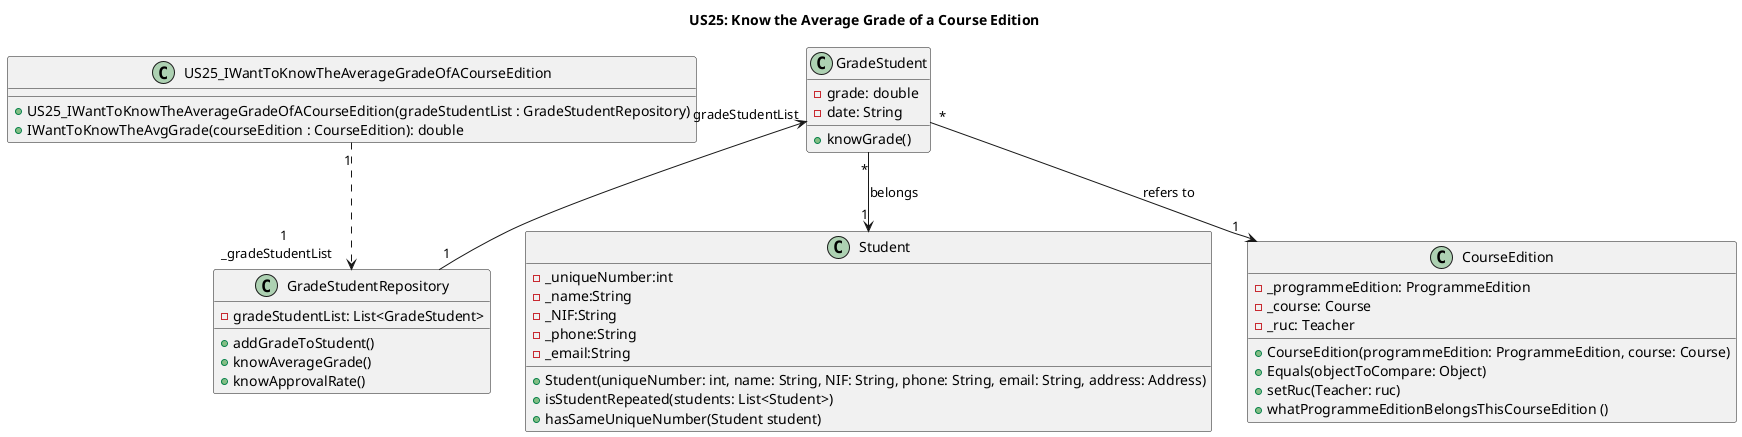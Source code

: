 @startuml
title US25: Know the Average Grade of a Course Edition
'left to right direction

class US25_IWantToKnowTheAverageGradeOfACourseEdition {
    +US25_IWantToKnowTheAverageGradeOfACourseEdition(gradeStudentList : GradeStudentRepository)
    +IWantToKnowTheAvgGrade(courseEdition : CourseEdition): double

}

class GradeStudent {
    -grade: double
    -date: String
    +knowGrade()
}

class GradeStudentRepository {
    -gradeStudentList: List<GradeStudent>
    +addGradeToStudent()
    +knowAverageGrade()
    +knowApprovalRate()
}

class Student {
    -_uniqueNumber:int
    -_name:String
    -_NIF:String
    -_phone:String
    -_email:String
    +Student(uniqueNumber: int, name: String, NIF: String, phone: String, email: String, address: Address)
    +isStudentRepeated(students: List<Student>)
    +hasSameUniqueNumber(Student student)
}

class CourseEdition {
    -_programmeEdition: ProgrammeEdition
    -_course: Course
    -_ruc: Teacher
    +CourseEdition(programmeEdition: ProgrammeEdition, course: Course)
    +Equals(objectToCompare: Object)
    +setRuc(Teacher: ruc)
    +whatProgrammeEditionBelongsThisCourseEdition ()
}


GradeStudent "*" --> "1" Student: belongs
GradeStudent "*" --> "1" CourseEdition: refers to

US25_IWantToKnowTheAverageGradeOfACourseEdition "1" ..> "1\n_gradeStudentList    " GradeStudentRepository
GradeStudent "gradeStudentList" <-- "1" GradeStudentRepository
@enduml